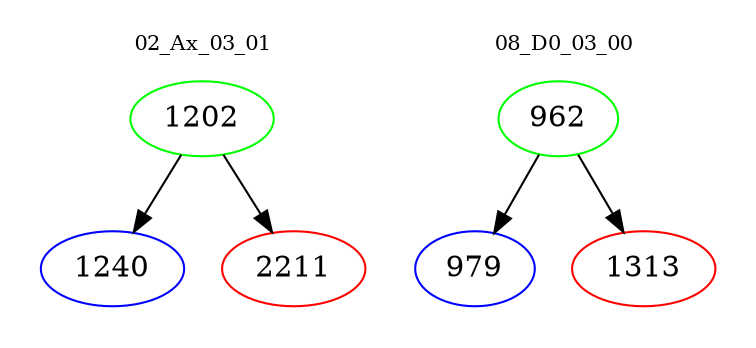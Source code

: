 digraph{
subgraph cluster_0 {
color = white
label = "02_Ax_03_01";
fontsize=10;
T0_1202 [label="1202", color="green"]
T0_1202 -> T0_1240 [color="black"]
T0_1240 [label="1240", color="blue"]
T0_1202 -> T0_2211 [color="black"]
T0_2211 [label="2211", color="red"]
}
subgraph cluster_1 {
color = white
label = "08_D0_03_00";
fontsize=10;
T1_962 [label="962", color="green"]
T1_962 -> T1_979 [color="black"]
T1_979 [label="979", color="blue"]
T1_962 -> T1_1313 [color="black"]
T1_1313 [label="1313", color="red"]
}
}
